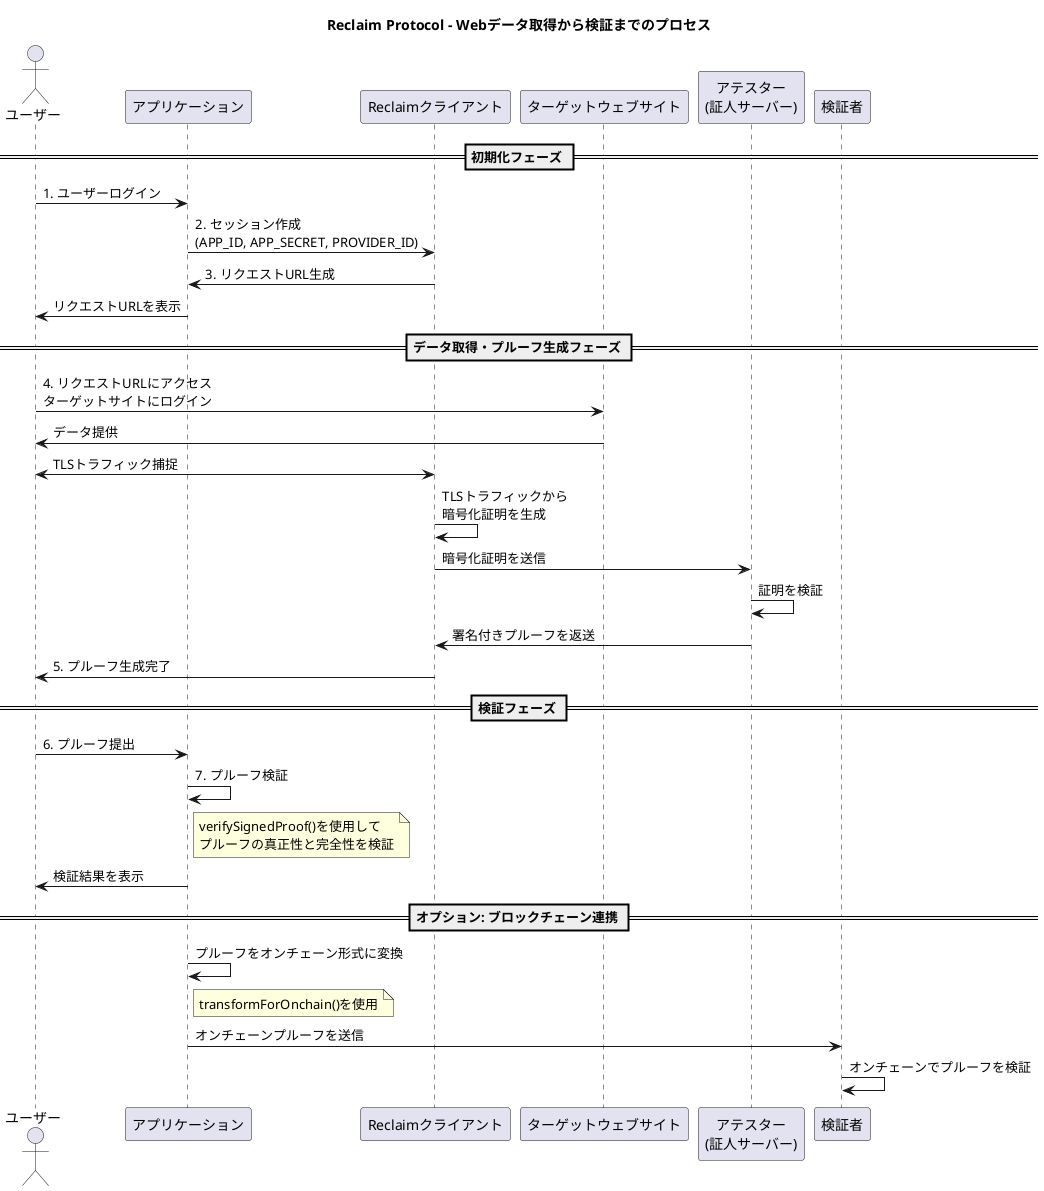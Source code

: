 @startuml
title Reclaim Protocol - Webデータ取得から検証までのプロセス

actor "ユーザー" as User
participant "アプリケーション" as App
participant "Reclaimクライアント" as ReclaimClient
participant "ターゲットウェブサイト" as TargetWebsite
participant "アテスター\n(証人サーバー)" as Attestor
participant "検証者" as Verifier

== 初期化フェーズ ==

User -> App: 1. ユーザーログイン
App -> ReclaimClient: 2. セッション作成\n(APP_ID, APP_SECRET, PROVIDER_ID)
ReclaimClient -> App: 3. リクエストURL生成
App -> User: リクエストURLを表示

== データ取得・プルーフ生成フェーズ ==

User -> TargetWebsite: 4. リクエストURLにアクセス\nターゲットサイトにログイン
TargetWebsite -> User: データ提供
User <-> ReclaimClient: TLSトラフィック捕捉
ReclaimClient -> ReclaimClient: TLSトラフィックから\n暗号化証明を生成
ReclaimClient -> Attestor: 暗号化証明を送信
Attestor -> Attestor: 証明を検証
Attestor -> ReclaimClient: 署名付きプルーフを返送
ReclaimClient -> User: 5. プルーフ生成完了

== 検証フェーズ ==

User -> App: 6. プルーフ提出
App -> App: 7. プルーフ検証
note right of App
  verifySignedProof()を使用して
  プルーフの真正性と完全性を検証
end note
App -> User: 検証結果を表示

== オプション: ブロックチェーン連携 ==

App -> App: プルーフをオンチェーン形式に変換
note right of App
  transformForOnchain()を使用
end note
App -> Verifier: オンチェーンプルーフを送信
Verifier -> Verifier: オンチェーンでプルーフを検証

@enduml
